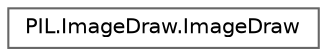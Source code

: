 digraph "Graphical Class Hierarchy"
{
 // LATEX_PDF_SIZE
  bgcolor="transparent";
  edge [fontname=Helvetica,fontsize=10,labelfontname=Helvetica,labelfontsize=10];
  node [fontname=Helvetica,fontsize=10,shape=box,height=0.2,width=0.4];
  rankdir="LR";
  Node0 [id="Node000000",label="PIL.ImageDraw.ImageDraw",height=0.2,width=0.4,color="grey40", fillcolor="white", style="filled",URL="$d9/d79/classPIL_1_1ImageDraw_1_1ImageDraw.html",tooltip=" "];
}
